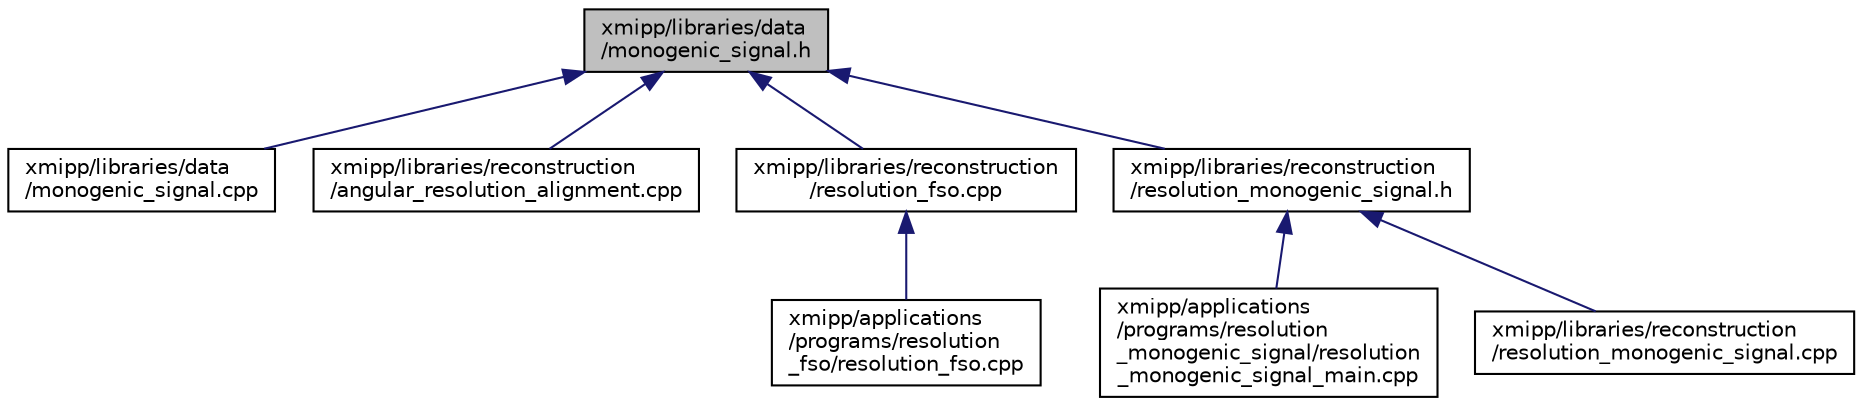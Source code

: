 digraph "xmipp/libraries/data/monogenic_signal.h"
{
  edge [fontname="Helvetica",fontsize="10",labelfontname="Helvetica",labelfontsize="10"];
  node [fontname="Helvetica",fontsize="10",shape=record];
  Node13 [label="xmipp/libraries/data\l/monogenic_signal.h",height=0.2,width=0.4,color="black", fillcolor="grey75", style="filled", fontcolor="black"];
  Node13 -> Node14 [dir="back",color="midnightblue",fontsize="10",style="solid",fontname="Helvetica"];
  Node14 [label="xmipp/libraries/data\l/monogenic_signal.cpp",height=0.2,width=0.4,color="black", fillcolor="white", style="filled",URL="$monogenic__signal_8cpp.html"];
  Node13 -> Node15 [dir="back",color="midnightblue",fontsize="10",style="solid",fontname="Helvetica"];
  Node15 [label="xmipp/libraries/reconstruction\l/angular_resolution_alignment.cpp",height=0.2,width=0.4,color="black", fillcolor="white", style="filled",URL="$angular__resolution__alignment_8cpp.html"];
  Node13 -> Node16 [dir="back",color="midnightblue",fontsize="10",style="solid",fontname="Helvetica"];
  Node16 [label="xmipp/libraries/reconstruction\l/resolution_fso.cpp",height=0.2,width=0.4,color="black", fillcolor="white", style="filled",URL="$libraries_2reconstruction_2resolution__fso_8cpp.html"];
  Node16 -> Node17 [dir="back",color="midnightblue",fontsize="10",style="solid",fontname="Helvetica"];
  Node17 [label="xmipp/applications\l/programs/resolution\l_fso/resolution_fso.cpp",height=0.2,width=0.4,color="black", fillcolor="white", style="filled",URL="$applications_2programs_2resolution__fso_2resolution__fso_8cpp.html"];
  Node13 -> Node18 [dir="back",color="midnightblue",fontsize="10",style="solid",fontname="Helvetica"];
  Node18 [label="xmipp/libraries/reconstruction\l/resolution_monogenic_signal.h",height=0.2,width=0.4,color="black", fillcolor="white", style="filled",URL="$resolution__monogenic__signal_8h.html"];
  Node18 -> Node19 [dir="back",color="midnightblue",fontsize="10",style="solid",fontname="Helvetica"];
  Node19 [label="xmipp/applications\l/programs/resolution\l_monogenic_signal/resolution\l_monogenic_signal_main.cpp",height=0.2,width=0.4,color="black", fillcolor="white", style="filled",URL="$resolution__monogenic__signal__main_8cpp.html"];
  Node18 -> Node20 [dir="back",color="midnightblue",fontsize="10",style="solid",fontname="Helvetica"];
  Node20 [label="xmipp/libraries/reconstruction\l/resolution_monogenic_signal.cpp",height=0.2,width=0.4,color="black", fillcolor="white", style="filled",URL="$resolution__monogenic__signal_8cpp.html"];
}
